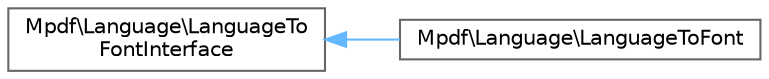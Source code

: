 digraph "Graphical Class Hierarchy"
{
 // LATEX_PDF_SIZE
  bgcolor="transparent";
  edge [fontname=Helvetica,fontsize=10,labelfontname=Helvetica,labelfontsize=10];
  node [fontname=Helvetica,fontsize=10,shape=box,height=0.2,width=0.4];
  rankdir="LR";
  Node0 [id="Node000000",label="Mpdf\\Language\\LanguageTo\lFontInterface",height=0.2,width=0.4,color="grey40", fillcolor="white", style="filled",URL="$interfaceMpdf_1_1Language_1_1LanguageToFontInterface.html",tooltip=" "];
  Node0 -> Node1 [id="edge81_Node000000_Node000001",dir="back",color="steelblue1",style="solid",tooltip=" "];
  Node1 [id="Node000001",label="Mpdf\\Language\\LanguageToFont",height=0.2,width=0.4,color="grey40", fillcolor="white", style="filled",URL="$classMpdf_1_1Language_1_1LanguageToFont.html",tooltip=" "];
}
